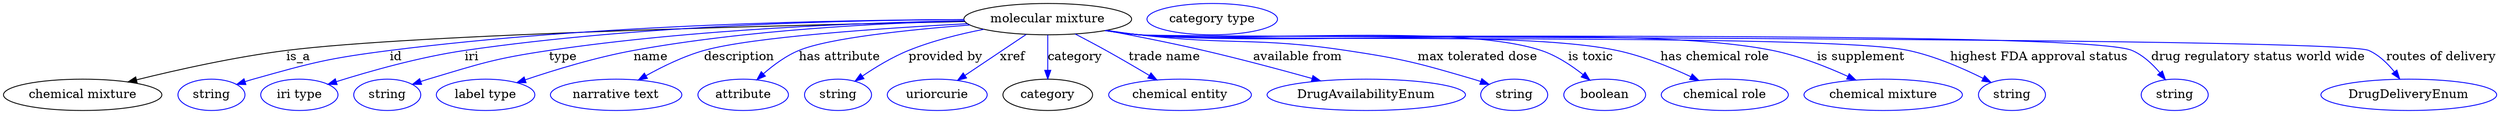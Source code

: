 digraph {
	graph [bb="0,0,2860,123"];
	node [label="\N"];
	"molecular mixture"	[height=0.5,
		label="molecular mixture",
		pos="1197,105",
		width=2.672];
	"chemical mixture"	[height=0.5,
		pos="90.992,18",
		width=2.5276];
	"molecular mixture" -> "chemical mixture"	[label=is_a,
		lp="337.99,61.5",
		pos="e,142.84,32.798 1101.8,102.24 907.63,98.322 471.94,87.7 323.99,69 265.29,61.581 199.47,46.848 152.79,35.287"];
	id	[color=blue,
		height=0.5,
		label=string,
		pos="237.99,18",
		width=1.0652];
	"molecular mixture" -> id	[color=blue,
		label=id,
		lp="449.99,61.5",
		pos="e,266.98,29.966 1100.8,104.47 957,104.05 677.95,98.949 442.99,69 372.26,59.984 354.64,55.278 285.99,36 282.89,35.128 279.69,34.158 \
276.49,33.138",
		style=solid];
	iri	[color=blue,
		height=0.5,
		label="iri type",
		pos="338.99,18",
		width=1.2277];
	"molecular mixture" -> iri	[color=blue,
		label=iri,
		lp="536.99,61.5",
		pos="e,372.16,30.157 1100.8,104.54 970.45,104.01 730.95,98.531 528.99,69 477.56,61.48 420.04,45.196 381.9,33.247",
		style=solid];
	type	[color=blue,
		height=0.5,
		label=string,
		pos="439.99,18",
		width=1.0652];
	"molecular mixture" -> type	[color=blue,
		label=type,
		lp="640.99,61.5",
		pos="e,468.91,30.034 1101.1,103.2 987.02,101.09 791.17,93.762 624.99,69 562.62,59.706 547.41,54.087 486.99,36 484.23,35.172 481.38,34.272 \
478.53,33.332",
		style=solid];
	name	[color=blue,
		height=0.5,
		label="label type",
		pos="552.99,18",
		width=1.5707];
	"molecular mixture" -> name	[color=blue,
		label=name,
		lp="741.99,61.5",
		pos="e,588.71,32.003 1101.2,102.94 1004.7,100.47 851.94,92.727 721.99,69 679.25,61.197 631.94,46.669 598.27,35.276",
		style=solid];
	description	[color=blue,
		height=0.5,
		label="narrative text",
		pos="702.99,18",
		width=2.0943];
	"molecular mixture" -> description	[color=blue,
		label=description,
		lp="842.49,61.5",
		pos="e,728.35,35.208 1104.8,99.856 1006.3,94.713 856.86,84.659 801.99,69 779.34,62.535 755.73,50.831 737.25,40.372",
		style=solid];
	"has attribute"	[color=blue,
		height=0.5,
		label=attribute,
		pos="847.99,18",
		width=1.4443];
	"molecular mixture" -> "has attribute"	[color=blue,
		label="has attribute",
		lp="957.99,61.5",
		pos="e,863.46,35.361 1107.2,98.335 1036.9,92.914 945.43,83.41 910.99,69 896.27,62.841 882.14,52.219 871.01,42.344",
		style=solid];
	"provided by"	[color=blue,
		height=0.5,
		label=string,
		pos="955.99,18",
		width=1.0652];
	"molecular mixture" -> "provided by"	[color=blue,
		label="provided by",
		lp="1079.5,61.5",
		pos="e,975.62,33.752 1123.4,93.28 1095.7,87.863 1064.3,80.031 1037,69 1018.3,61.44 999.01,49.724 983.96,39.533",
		style=solid];
	xref	[color=blue,
		height=0.5,
		label=uriorcurie,
		pos="1070,18",
		width=1.5887];
	"molecular mixture" -> xref	[color=blue,
		label=xref,
		lp="1156.5,61.5",
		pos="e,1093.4,34.688 1172.2,87.409 1152.2,73.991 1123.8,55.001 1102,40.432",
		style=solid];
	category	[height=0.5,
		pos="1197,18",
		width=1.4263];
	"molecular mixture" -> category	[color=blue,
		label=category,
		lp="1228.5,61.5",
		pos="e,1197,36.175 1197,86.799 1197,75.163 1197,59.548 1197,46.237",
		style=solid];
	"trade name"	[color=blue,
		height=0.5,
		label="chemical entity",
		pos="1348,18",
		width=2.2748];
	"molecular mixture" -> "trade name"	[color=blue,
		label="trade name",
		lp="1331,61.5",
		pos="e,1321.7,35.143 1228.5,87.976 1239.8,82.137 1252.5,75.397 1264,69 1280.2,59.957 1297.9,49.52 1312.8,40.529",
		style=solid];
	"available from"	[color=blue,
		height=0.5,
		label=DrugAvailabilityEnum,
		pos="1562,18",
		width=3.1594];
	"molecular mixture" -> "available from"	[color=blue,
		label="available from",
		lp="1484.5,61.5",
		pos="e,1509.7,34.094 1264,92.05 1297.7,85.741 1339.1,77.547 1376,69 1417.5,59.369 1463.8,46.927 1499.8,36.864",
		style=solid];
	"max tolerated dose"	[color=blue,
		height=0.5,
		label=string,
		pos="1732,18",
		width=1.0652];
	"molecular mixture" -> "max tolerated dose"	[color=blue,
		label="max tolerated dose",
		lp="1690,61.5",
		pos="e,1703.3,29.996 1264.7,92.178 1277,90.26 1289.9,88.435 1302,87 1407.3,74.512 1435.1,84.814 1540,69 1605.3,59.147 1621.6,54.609 1685,\
36 1687.9,35.148 1690.9,34.213 1693.9,33.232",
		style=solid];
	"is toxic"	[color=blue,
		height=0.5,
		label=boolean,
		pos="1835,18",
		width=1.2999];
	"molecular mixture" -> "is toxic"	[color=blue,
		label="is toxic",
		lp="1819,61.5",
		pos="e,1818.2,34.855 1263.5,91.985 1276.2,90.036 1289.5,88.251 1302,87 1404,76.788 1665.8,101.54 1763,69 1780.3,63.215 1797.1,51.899 \
1810.2,41.494",
		style=solid];
	"has chemical role"	[color=blue,
		height=0.5,
		label="chemical role",
		pos="1973,18",
		width=2.022];
	"molecular mixture" -> "has chemical role"	[color=blue,
		label="has chemical role",
		lp="1961.5,61.5",
		pos="e,1943.1,34.52 1263.5,91.923 1276.2,89.98 1289.5,88.212 1302,87 1423,75.257 1730,94.126 1849,69 1878.6,62.756 1910.1,49.927 1934,\
38.829",
		style=solid];
	"is supplement"	[color=blue,
		height=0.5,
		label="chemical mixture",
		pos="2155,18",
		width=2.5276];
	"molecular mixture" -> "is supplement"	[color=blue,
		label="is supplement",
		lp="2129.5,61.5",
		pos="e,2123.6,34.956 1263.2,91.884 1276,89.931 1289.4,88.17 1302,87 1462.7,72.069 1869.8,101.05 2028,69 2057.9,62.935 2089.9,50.302 2114.3,\
39.253",
		style=solid];
	"highest FDA approval status"	[color=blue,
		height=0.5,
		label=string,
		pos="2302,18",
		width=1.0652];
	"molecular mixture" -> "highest FDA approval status"	[color=blue,
		label="highest FDA approval status",
		lp="2333.5,61.5",
		pos="e,2278,32.373 1262.9,91.882 1275.8,89.917 1289.3,88.151 1302,87 1399.6,78.145 2088.1,89.491 2184,69 2214,62.582 2246,48.556 2269,\
36.988",
		style=solid];
	"drug regulatory status world wide"	[color=blue,
		height=0.5,
		label=string,
		pos="2490,18",
		width=1.0652];
	"molecular mixture" -> "drug regulatory status world wide"	[color=blue,
		label="drug regulatory status world wide",
		lp="2586,61.5",
		pos="e,2479,35.378 1262.9,91.835 1275.8,89.874 1289.3,88.122 1302,87 1365,81.433 2381.8,93.658 2440,69 2452.7,63.614 2463.9,53.306 2472.5,\
43.442",
		style=solid];
	"routes of delivery"	[color=blue,
		height=0.5,
		label=DrugDeliveryEnum,
		pos="2759,18",
		width=2.7984];
	"molecular mixture" -> "routes of delivery"	[color=blue,
		label="routes of delivery",
		lp="2796.5,61.5",
		pos="e,2748.5,36.348 1262.9,91.804 1275.8,89.846 1289.3,88.103 1302,87 1341,83.608 2677.2,84.98 2713,69 2724.7,63.793 2734.7,54.046 2742.4,\
44.53",
		style=solid];
	"named thing_category"	[color=blue,
		height=0.5,
		label="category type",
		pos="1386,105",
		width=2.0762];
}
